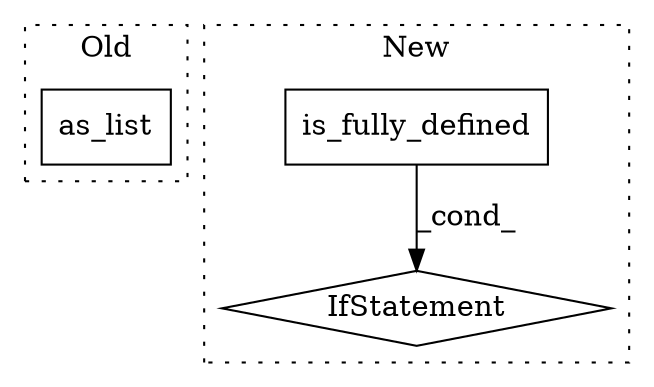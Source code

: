 digraph G {
subgraph cluster0 {
1 [label="as_list" a="32" s="893" l="9" shape="box"];
label = "Old";
style="dotted";
}
subgraph cluster1 {
2 [label="is_fully_defined" a="32" s="1340" l="18" shape="box"];
3 [label="IfStatement" a="25" s="1324,1358" l="4,2" shape="diamond"];
label = "New";
style="dotted";
}
2 -> 3 [label="_cond_"];
}